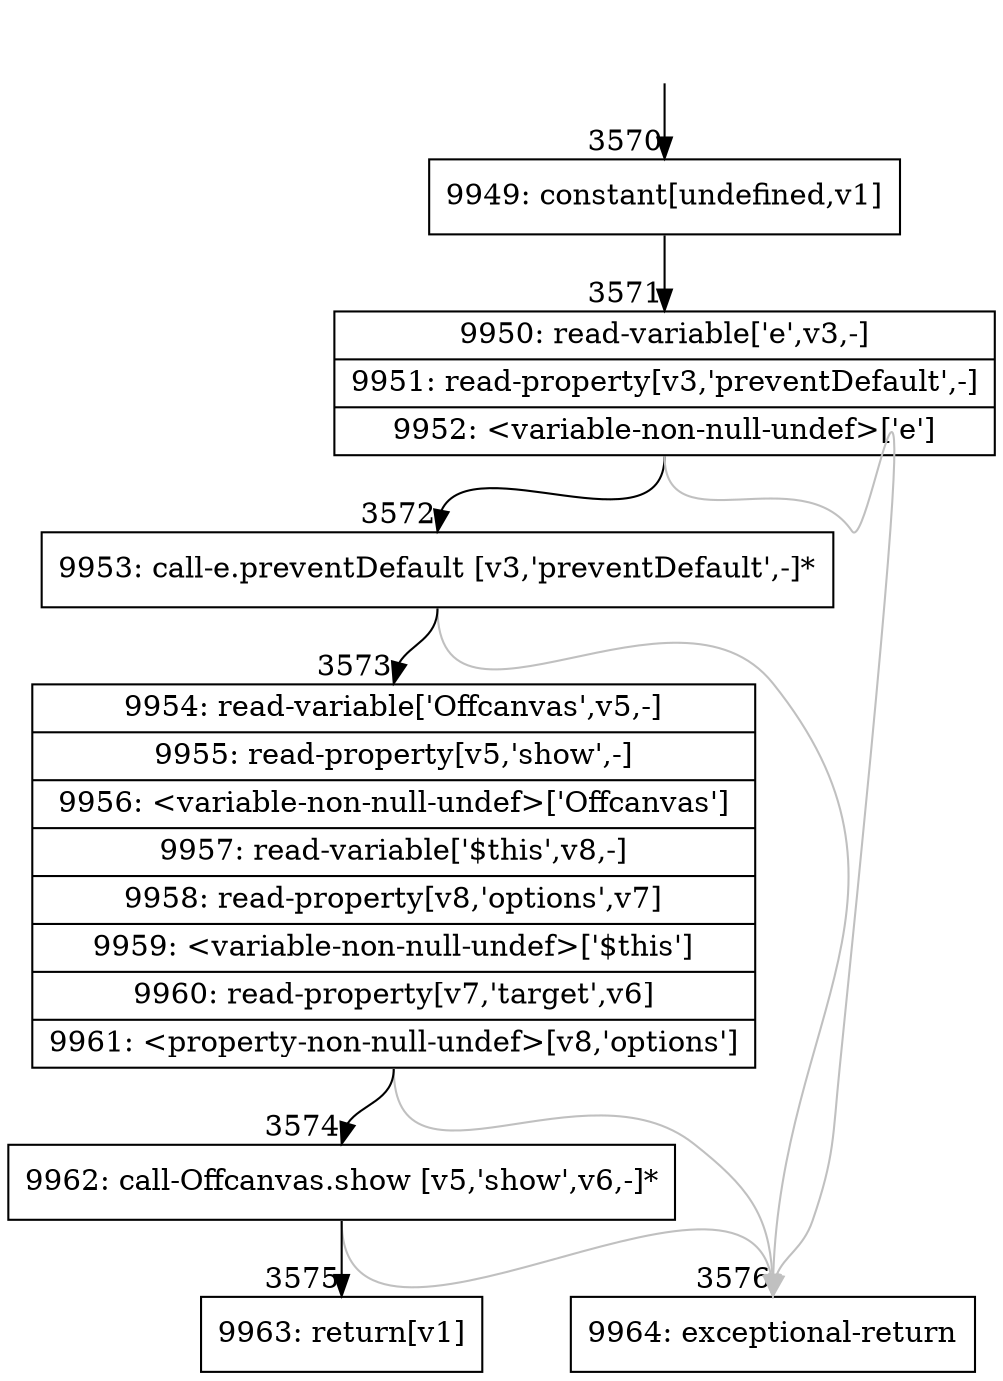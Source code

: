digraph {
rankdir="TD"
BB_entry269[shape=none,label=""];
BB_entry269 -> BB3570 [tailport=s, headport=n, headlabel="    3570"]
BB3570 [shape=record label="{9949: constant[undefined,v1]}" ] 
BB3570 -> BB3571 [tailport=s, headport=n, headlabel="      3571"]
BB3571 [shape=record label="{9950: read-variable['e',v3,-]|9951: read-property[v3,'preventDefault',-]|9952: \<variable-non-null-undef\>['e']}" ] 
BB3571 -> BB3572 [tailport=s, headport=n, headlabel="      3572"]
BB3571 -> BB3576 [tailport=s, headport=n, color=gray, headlabel="      3576"]
BB3572 [shape=record label="{9953: call-e.preventDefault [v3,'preventDefault',-]*}" ] 
BB3572 -> BB3573 [tailport=s, headport=n, headlabel="      3573"]
BB3572 -> BB3576 [tailport=s, headport=n, color=gray]
BB3573 [shape=record label="{9954: read-variable['Offcanvas',v5,-]|9955: read-property[v5,'show',-]|9956: \<variable-non-null-undef\>['Offcanvas']|9957: read-variable['$this',v8,-]|9958: read-property[v8,'options',v7]|9959: \<variable-non-null-undef\>['$this']|9960: read-property[v7,'target',v6]|9961: \<property-non-null-undef\>[v8,'options']}" ] 
BB3573 -> BB3574 [tailport=s, headport=n, headlabel="      3574"]
BB3573 -> BB3576 [tailport=s, headport=n, color=gray]
BB3574 [shape=record label="{9962: call-Offcanvas.show [v5,'show',v6,-]*}" ] 
BB3574 -> BB3575 [tailport=s, headport=n, headlabel="      3575"]
BB3574 -> BB3576 [tailport=s, headport=n, color=gray]
BB3575 [shape=record label="{9963: return[v1]}" ] 
BB3576 [shape=record label="{9964: exceptional-return}" ] 
//#$~ 2733
}
